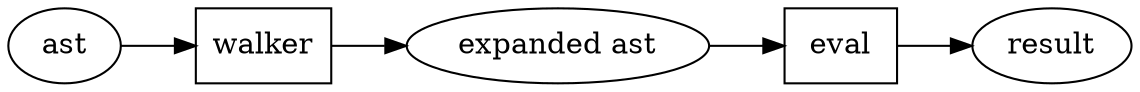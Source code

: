 digraph walker {
    rankdir=LR;

    walker [shape=box];
    eval [shape=box];
    expanded_ast [label="expanded ast"];
    ast -> walker -> expanded_ast -> eval -> result;
}
